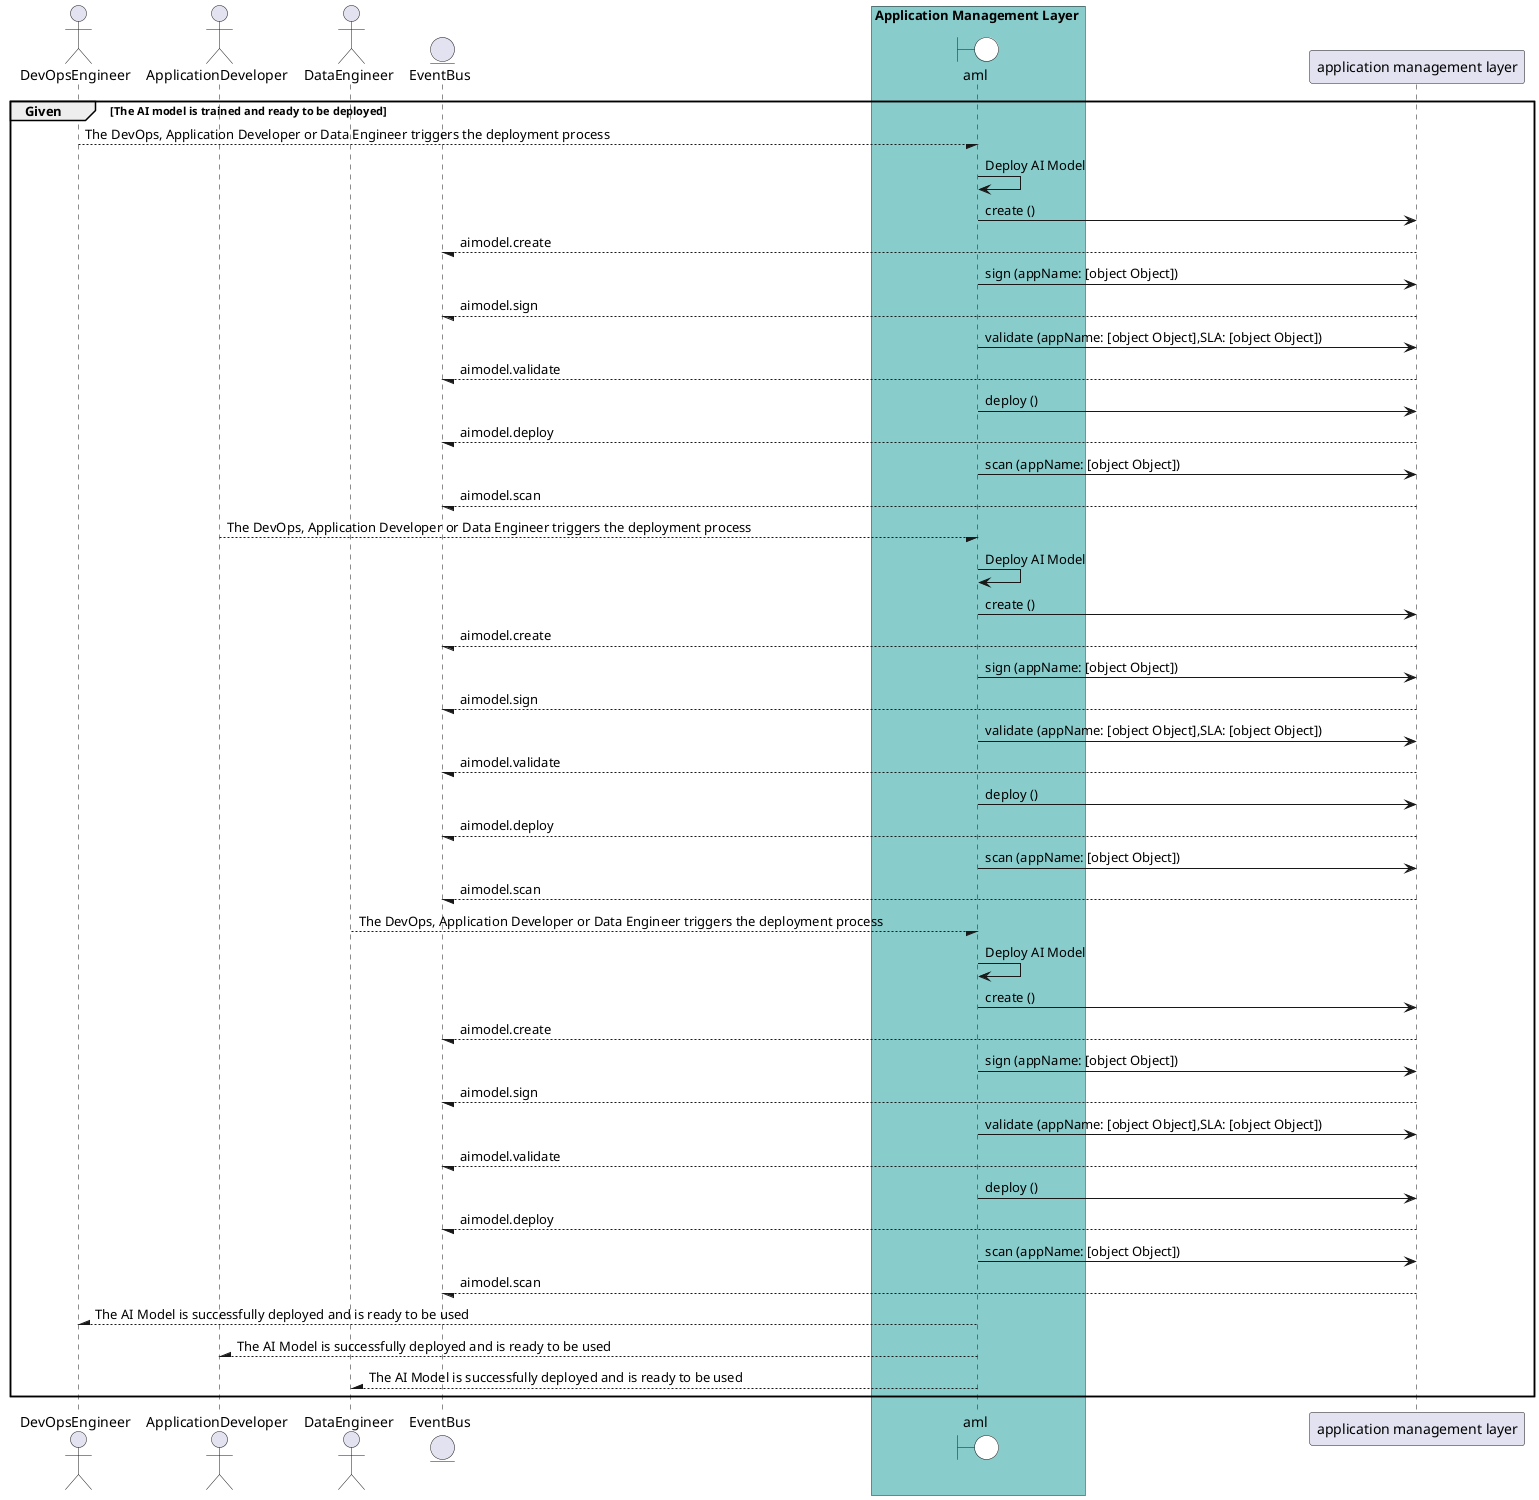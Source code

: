 @startuml


actor "DevOpsEngineer"

actor "ApplicationDeveloper"

actor "DataEngineer"


entity EventBus

box Application Management Layer #88cccc
    boundary aml #white
end box


box Application Management Layer #88cccc
    end box

group Given [The AI model is trained and ready to be deployed]

"DevOpsEngineer" --/ aml: The DevOps, Application Developer or Data Engineer triggers the deployment process
"aml" -> aml: Deploy AI Model

    aml -> "application management layer": create ()

    "application management layer" --/ EventBus: aimodel.create

    aml -> "application management layer": sign (appName: [object Object])

    "application management layer" --/ EventBus: aimodel.sign

    aml -> "application management layer": validate (appName: [object Object],SLA: [object Object])

    "application management layer" --/ EventBus: aimodel.validate

    aml -> "application management layer": deploy ()

    "application management layer" --/ EventBus: aimodel.deploy

    aml -> "application management layer": scan (appName: [object Object])

    "application management layer" --/ EventBus: aimodel.scan


"ApplicationDeveloper" --/ aml: The DevOps, Application Developer or Data Engineer triggers the deployment process
"aml" -> aml: Deploy AI Model

    aml -> "application management layer": create ()

    "application management layer" --/ EventBus: aimodel.create

    aml -> "application management layer": sign (appName: [object Object])

    "application management layer" --/ EventBus: aimodel.sign

    aml -> "application management layer": validate (appName: [object Object],SLA: [object Object])

    "application management layer" --/ EventBus: aimodel.validate

    aml -> "application management layer": deploy ()

    "application management layer" --/ EventBus: aimodel.deploy

    aml -> "application management layer": scan (appName: [object Object])

    "application management layer" --/ EventBus: aimodel.scan


"DataEngineer" --/ aml: The DevOps, Application Developer or Data Engineer triggers the deployment process
"aml" -> aml: Deploy AI Model

    aml -> "application management layer": create ()

    "application management layer" --/ EventBus: aimodel.create

    aml -> "application management layer": sign (appName: [object Object])

    "application management layer" --/ EventBus: aimodel.sign

    aml -> "application management layer": validate (appName: [object Object],SLA: [object Object])

    "application management layer" --/ EventBus: aimodel.validate

    aml -> "application management layer": deploy ()

    "application management layer" --/ EventBus: aimodel.deploy

    aml -> "application management layer": scan (appName: [object Object])

    "application management layer" --/ EventBus: aimodel.scan



"DevOpsEngineer" /-- aml: The AI Model is successfully deployed and is ready to be used

"ApplicationDeveloper" /-- aml: The AI Model is successfully deployed and is ready to be used

"DataEngineer" /-- aml: The AI Model is successfully deployed and is ready to be used


end

@enduml

